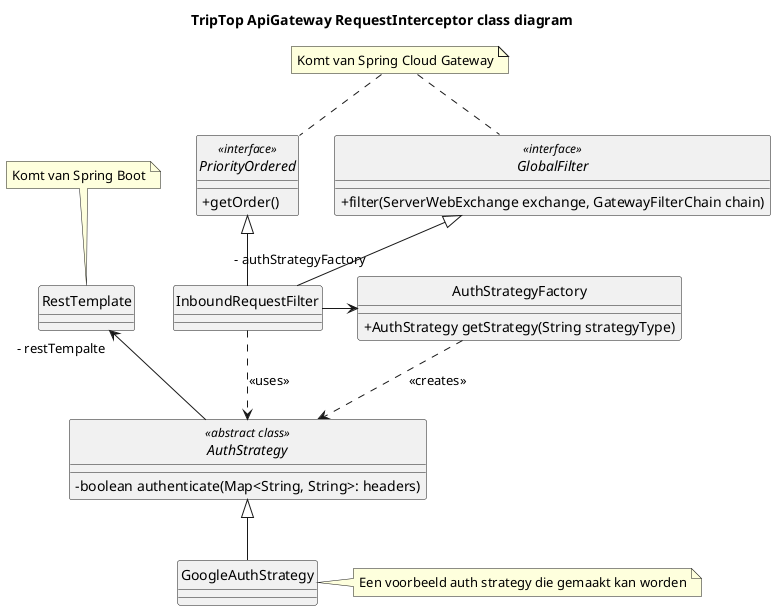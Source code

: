 @startuml

hide circle
skinparam classAttributeIconSize 0

title TripTop ApiGateway RequestInterceptor class diagram

interface GlobalFilter <<interface>> {
    + filter(ServerWebExchange exchange, GatewayFilterChain chain)
}
note "Komt van Spring Cloud Gateway" as filterNote

filterNote .. GlobalFilter

interface PriorityOrdered <<interface>> {
    + getOrder()
}

filterNote .. PriorityOrdered

class InboundRequestFilter {
}

class RestTemplate{
}

note "Komt van Spring Boot" as restTemplateNote
restTemplateNote .. RestTemplate

class AuthStrategyFactory {
    + AuthStrategy getStrategy(String strategyType)
}

abstract class AuthStrategy <<abstract class>> {
    - boolean authenticate(Map<String, String>: headers)
}

class GoogleAuthStrategy {}
note "Een voorbeeld auth strategy die gemaakt kan worden" as googleAuthStrategyNote
googleAuthStrategyNote ..left GoogleAuthStrategy

InboundRequestFilter -up-^ GlobalFilter
InboundRequestFilter -up-^ PriorityOrdered
InboundRequestFilter --right> "- authStrategyFactory" AuthStrategyFactory

AuthStrategyFactory ..> AuthStrategy : <<creates>>
InboundRequestFilter ..> AuthStrategy : <<uses>>

AuthStrategy --up> "- restTempalte" RestTemplate

GoogleAuthStrategy -up-^ AuthStrategy


@enduml